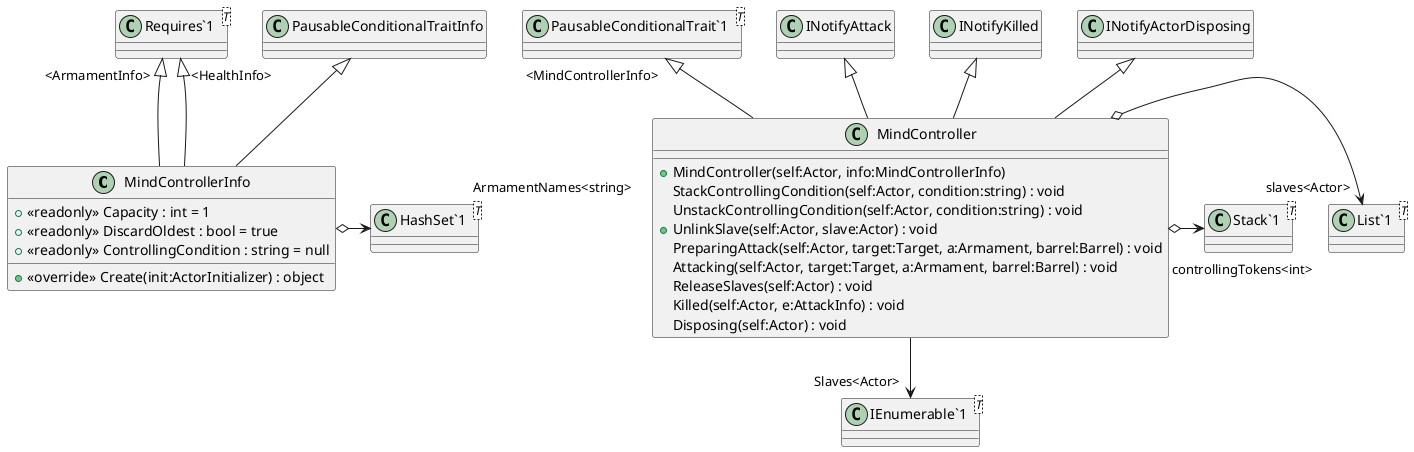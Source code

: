 @startuml
class MindControllerInfo {
    + <<readonly>> Capacity : int = 1
    + <<readonly>> DiscardOldest : bool = true
    + <<readonly>> ControllingCondition : string = null
    + <<override>> Create(init:ActorInitializer) : object
}
class MindController {
    + MindController(self:Actor, info:MindControllerInfo)
    StackControllingCondition(self:Actor, condition:string) : void
    UnstackControllingCondition(self:Actor, condition:string) : void
    + UnlinkSlave(self:Actor, slave:Actor) : void
    PreparingAttack(self:Actor, target:Target, a:Armament, barrel:Barrel) : void
    Attacking(self:Actor, target:Target, a:Armament, barrel:Barrel) : void
    ReleaseSlaves(self:Actor) : void
    Killed(self:Actor, e:AttackInfo) : void
    Disposing(self:Actor) : void
}
class "Requires`1"<T> {
}
class "HashSet`1"<T> {
}
class "PausableConditionalTrait`1"<T> {
}
class "List`1"<T> {
}
class "Stack`1"<T> {
}
class "IEnumerable`1"<T> {
}
PausableConditionalTraitInfo <|-- MindControllerInfo
"Requires`1" "<ArmamentInfo>" <|-- MindControllerInfo
"Requires`1" "<HealthInfo>" <|-- MindControllerInfo
MindControllerInfo o-> "ArmamentNames<string>" "HashSet`1"
"PausableConditionalTrait`1" "<MindControllerInfo>" <|-- MindController
INotifyAttack <|-- MindController
INotifyKilled <|-- MindController
INotifyActorDisposing <|-- MindController
MindController o-> "slaves<Actor>" "List`1"
MindController o-> "controllingTokens<int>" "Stack`1"
MindController --> "Slaves<Actor>" "IEnumerable`1"
@enduml
